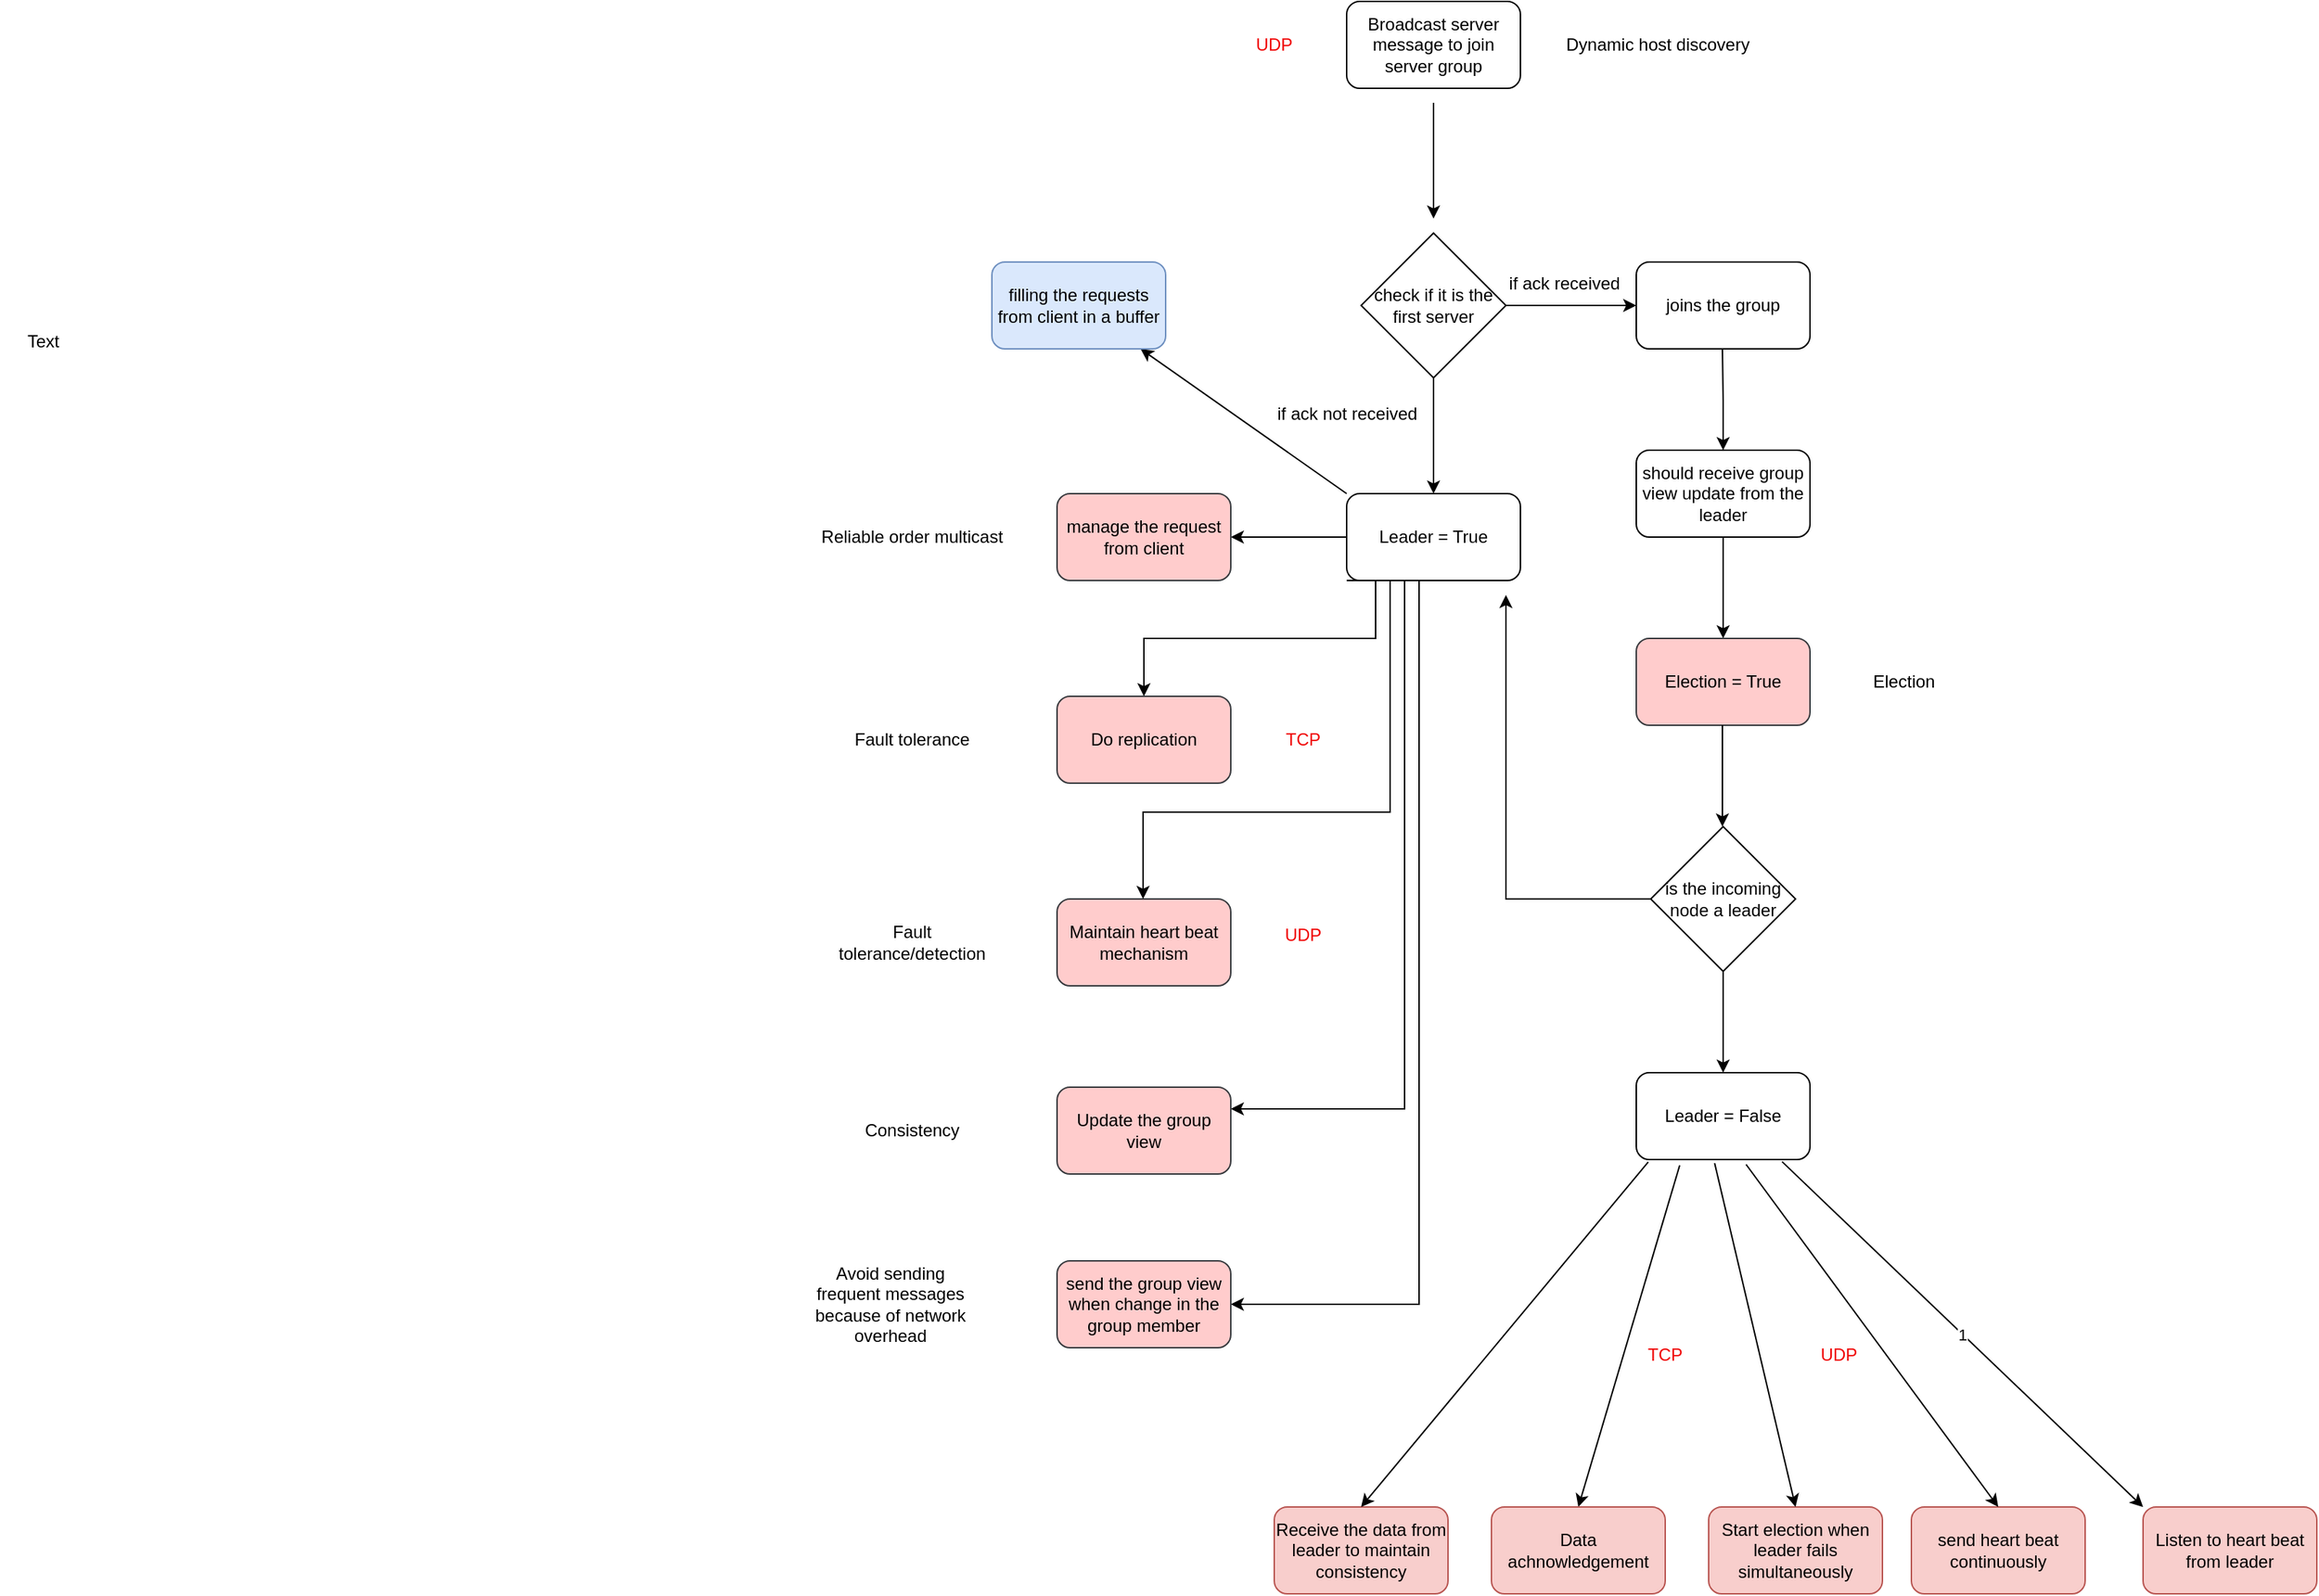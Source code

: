 <mxfile version="25.0.3">
  <diagram name="Page-1" id="oN9ZecGQS7CfBxAAvf_N">
    <mxGraphModel dx="1505" dy="345" grid="1" gridSize="10" guides="1" tooltips="1" connect="1" arrows="1" fold="1" page="1" pageScale="1" pageWidth="850" pageHeight="1100" math="0" shadow="0">
      <root>
        <mxCell id="0" />
        <mxCell id="1" parent="0" />
        <mxCell id="jPTQ-v7icGIQt5V4qH2C-7" style="edgeStyle=orthogonalEdgeStyle;rounded=0;orthogonalLoop=1;jettySize=auto;html=1;" parent="1" source="jPTQ-v7icGIQt5V4qH2C-1" edge="1">
          <mxGeometry relative="1" as="geometry">
            <mxPoint x="600" y="250" as="targetPoint" />
          </mxGeometry>
        </mxCell>
        <mxCell id="jPTQ-v7icGIQt5V4qH2C-8" style="edgeStyle=orthogonalEdgeStyle;rounded=0;orthogonalLoop=1;jettySize=auto;html=1;" parent="1" source="jPTQ-v7icGIQt5V4qH2C-1" edge="1">
          <mxGeometry relative="1" as="geometry">
            <mxPoint x="460" y="380" as="targetPoint" />
          </mxGeometry>
        </mxCell>
        <mxCell id="jPTQ-v7icGIQt5V4qH2C-1" value="check if it is the first server" style="rhombus;whiteSpace=wrap;html=1;" parent="1" vertex="1">
          <mxGeometry x="410" y="200" width="100" height="100" as="geometry" />
        </mxCell>
        <mxCell id="jPTQ-v7icGIQt5V4qH2C-6" style="edgeStyle=orthogonalEdgeStyle;rounded=0;orthogonalLoop=1;jettySize=auto;html=1;" parent="1" edge="1">
          <mxGeometry relative="1" as="geometry">
            <mxPoint x="460" y="190" as="targetPoint" />
            <mxPoint x="460" y="110" as="sourcePoint" />
          </mxGeometry>
        </mxCell>
        <mxCell id="jPTQ-v7icGIQt5V4qH2C-2" value="Broadcast server message to join server group" style="rounded=1;whiteSpace=wrap;html=1;" parent="1" vertex="1">
          <mxGeometry x="400" y="40" width="120" height="60" as="geometry" />
        </mxCell>
        <mxCell id="jPTQ-v7icGIQt5V4qH2C-9" value="if ack received" style="text;html=1;align=center;verticalAlign=middle;resizable=0;points=[];autosize=1;strokeColor=none;fillColor=none;" parent="1" vertex="1">
          <mxGeometry x="500" y="220" width="100" height="30" as="geometry" />
        </mxCell>
        <mxCell id="jPTQ-v7icGIQt5V4qH2C-10" value="if ack not received" style="text;html=1;align=center;verticalAlign=middle;resizable=0;points=[];autosize=1;strokeColor=none;fillColor=none;" parent="1" vertex="1">
          <mxGeometry x="340" y="310" width="120" height="30" as="geometry" />
        </mxCell>
        <mxCell id="jPTQ-v7icGIQt5V4qH2C-25" style="edgeStyle=orthogonalEdgeStyle;rounded=0;orthogonalLoop=1;jettySize=auto;html=1;" parent="1" source="jPTQ-v7icGIQt5V4qH2C-11" edge="1">
          <mxGeometry relative="1" as="geometry">
            <mxPoint x="320" y="410" as="targetPoint" />
          </mxGeometry>
        </mxCell>
        <mxCell id="LSmw9Tu9n5uxGZ2GdS0t-4" style="edgeStyle=orthogonalEdgeStyle;rounded=0;orthogonalLoop=1;jettySize=auto;html=1;entryX=1;entryY=0.25;entryDx=0;entryDy=0;" edge="1" parent="1" source="jPTQ-v7icGIQt5V4qH2C-11" target="LSmw9Tu9n5uxGZ2GdS0t-1">
          <mxGeometry relative="1" as="geometry">
            <Array as="points">
              <mxPoint x="440" y="805" />
            </Array>
          </mxGeometry>
        </mxCell>
        <mxCell id="LSmw9Tu9n5uxGZ2GdS0t-5" style="edgeStyle=orthogonalEdgeStyle;rounded=0;orthogonalLoop=1;jettySize=auto;html=1;entryX=1;entryY=0.5;entryDx=0;entryDy=0;" edge="1" parent="1" source="jPTQ-v7icGIQt5V4qH2C-11" target="LSmw9Tu9n5uxGZ2GdS0t-2">
          <mxGeometry relative="1" as="geometry">
            <Array as="points">
              <mxPoint x="450" y="940" />
            </Array>
          </mxGeometry>
        </mxCell>
        <mxCell id="jPTQ-v7icGIQt5V4qH2C-11" value="Leader = True" style="rounded=1;whiteSpace=wrap;html=1;" parent="1" vertex="1">
          <mxGeometry x="400" y="380" width="120" height="60" as="geometry" />
        </mxCell>
        <mxCell id="jPTQ-v7icGIQt5V4qH2C-12" value="joins the group" style="rounded=1;whiteSpace=wrap;html=1;" parent="1" vertex="1">
          <mxGeometry x="600" y="220" width="120" height="60" as="geometry" />
        </mxCell>
        <mxCell id="jPTQ-v7icGIQt5V4qH2C-13" style="edgeStyle=orthogonalEdgeStyle;rounded=0;orthogonalLoop=1;jettySize=auto;html=1;" parent="1" edge="1">
          <mxGeometry relative="1" as="geometry">
            <mxPoint x="660" y="350" as="targetPoint" />
            <mxPoint x="659.5" y="280" as="sourcePoint" />
          </mxGeometry>
        </mxCell>
        <mxCell id="jPTQ-v7icGIQt5V4qH2C-16" style="edgeStyle=orthogonalEdgeStyle;rounded=0;orthogonalLoop=1;jettySize=auto;html=1;" parent="1" source="jPTQ-v7icGIQt5V4qH2C-14" edge="1">
          <mxGeometry relative="1" as="geometry">
            <mxPoint x="660" y="480" as="targetPoint" />
          </mxGeometry>
        </mxCell>
        <mxCell id="jPTQ-v7icGIQt5V4qH2C-14" value="should receive group view update from the leader" style="rounded=1;whiteSpace=wrap;html=1;" parent="1" vertex="1">
          <mxGeometry x="600" y="350" width="120" height="60" as="geometry" />
        </mxCell>
        <mxCell id="jPTQ-v7icGIQt5V4qH2C-17" value="Election = True" style="rounded=1;whiteSpace=wrap;html=1;fillColor=#ffcccc;strokeColor=#36393d;" parent="1" vertex="1">
          <mxGeometry x="600" y="480" width="120" height="60" as="geometry" />
        </mxCell>
        <mxCell id="jPTQ-v7icGIQt5V4qH2C-18" style="edgeStyle=orthogonalEdgeStyle;rounded=0;orthogonalLoop=1;jettySize=auto;html=1;" parent="1" edge="1">
          <mxGeometry relative="1" as="geometry">
            <mxPoint x="659.5" y="610" as="targetPoint" />
            <mxPoint x="659.5" y="540" as="sourcePoint" />
          </mxGeometry>
        </mxCell>
        <mxCell id="jPTQ-v7icGIQt5V4qH2C-21" style="edgeStyle=orthogonalEdgeStyle;rounded=0;orthogonalLoop=1;jettySize=auto;html=1;" parent="1" source="jPTQ-v7icGIQt5V4qH2C-19" edge="1">
          <mxGeometry relative="1" as="geometry">
            <mxPoint x="660" y="780" as="targetPoint" />
          </mxGeometry>
        </mxCell>
        <mxCell id="jPTQ-v7icGIQt5V4qH2C-19" value="is the incoming node a leader" style="rhombus;whiteSpace=wrap;html=1;" parent="1" vertex="1">
          <mxGeometry x="610" y="610" width="100" height="100" as="geometry" />
        </mxCell>
        <mxCell id="jPTQ-v7icGIQt5V4qH2C-23" value="Leader = False" style="rounded=1;whiteSpace=wrap;html=1;" parent="1" vertex="1">
          <mxGeometry x="600" y="780" width="120" height="60" as="geometry" />
        </mxCell>
        <mxCell id="jPTQ-v7icGIQt5V4qH2C-24" style="edgeStyle=orthogonalEdgeStyle;rounded=0;orthogonalLoop=1;jettySize=auto;html=1;" parent="1" source="jPTQ-v7icGIQt5V4qH2C-19" edge="1">
          <mxGeometry relative="1" as="geometry">
            <mxPoint x="510" y="450" as="targetPoint" />
            <Array as="points">
              <mxPoint x="510" y="660" />
            </Array>
          </mxGeometry>
        </mxCell>
        <mxCell id="jPTQ-v7icGIQt5V4qH2C-27" style="edgeStyle=orthogonalEdgeStyle;rounded=0;orthogonalLoop=1;jettySize=auto;html=1;exitX=0;exitY=1;exitDx=0;exitDy=0;" parent="1" source="jPTQ-v7icGIQt5V4qH2C-11" edge="1">
          <mxGeometry relative="1" as="geometry">
            <mxPoint x="260" y="520" as="targetPoint" />
            <mxPoint x="340" y="450" as="sourcePoint" />
            <Array as="points">
              <mxPoint x="420" y="440" />
              <mxPoint x="420" y="480" />
              <mxPoint x="260" y="480" />
            </Array>
          </mxGeometry>
        </mxCell>
        <mxCell id="jPTQ-v7icGIQt5V4qH2C-26" value="manage the request from client" style="rounded=1;whiteSpace=wrap;html=1;fillColor=#ffcccc;strokeColor=#36393d;" parent="1" vertex="1">
          <mxGeometry x="200" y="380" width="120" height="60" as="geometry" />
        </mxCell>
        <mxCell id="jPTQ-v7icGIQt5V4qH2C-28" value="Do replication" style="rounded=1;whiteSpace=wrap;html=1;fillColor=#ffcccc;strokeColor=#36393d;" parent="1" vertex="1">
          <mxGeometry x="200" y="520" width="120" height="60" as="geometry" />
        </mxCell>
        <mxCell id="Kqa7rKCuKnDpZmSYdbdC-1" value="Maintain heart beat mechanism" style="rounded=1;whiteSpace=wrap;html=1;fillColor=#ffcccc;strokeColor=#36393d;" parent="1" vertex="1">
          <mxGeometry x="200" y="660" width="120" height="60" as="geometry" />
        </mxCell>
        <mxCell id="Kqa7rKCuKnDpZmSYdbdC-2" style="edgeStyle=orthogonalEdgeStyle;rounded=0;orthogonalLoop=1;jettySize=auto;html=1;exitX=0.25;exitY=1;exitDx=0;exitDy=0;" parent="1" edge="1" source="jPTQ-v7icGIQt5V4qH2C-11">
          <mxGeometry relative="1" as="geometry">
            <mxPoint x="259.41" y="660" as="targetPoint" />
            <mxPoint x="259.41" y="580" as="sourcePoint" />
            <Array as="points">
              <mxPoint x="430" y="600" />
              <mxPoint x="259" y="600" />
            </Array>
          </mxGeometry>
        </mxCell>
        <mxCell id="LSmw9Tu9n5uxGZ2GdS0t-1" value="Update the group view" style="rounded=1;whiteSpace=wrap;html=1;fillColor=#ffcccc;strokeColor=#36393d;" vertex="1" parent="1">
          <mxGeometry x="200" y="790" width="120" height="60" as="geometry" />
        </mxCell>
        <mxCell id="LSmw9Tu9n5uxGZ2GdS0t-2" value="send the group view when change in the group member" style="rounded=1;whiteSpace=wrap;html=1;fillColor=#ffcccc;strokeColor=#36393d;" vertex="1" parent="1">
          <mxGeometry x="200" y="910" width="120" height="60" as="geometry" />
        </mxCell>
        <mxCell id="LSmw9Tu9n5uxGZ2GdS0t-6" value="Avoid sending frequent messages because of network overhead" style="text;html=1;align=center;verticalAlign=middle;whiteSpace=wrap;rounded=0;" vertex="1" parent="1">
          <mxGeometry x="30" y="925" width="110" height="30" as="geometry" />
        </mxCell>
        <mxCell id="LSmw9Tu9n5uxGZ2GdS0t-7" value="Reliable order multicast" style="text;html=1;align=center;verticalAlign=middle;whiteSpace=wrap;rounded=0;" vertex="1" parent="1">
          <mxGeometry y="395" width="200" height="30" as="geometry" />
        </mxCell>
        <mxCell id="LSmw9Tu9n5uxGZ2GdS0t-8" value="Fault tolerance" style="text;html=1;align=center;verticalAlign=middle;whiteSpace=wrap;rounded=0;" vertex="1" parent="1">
          <mxGeometry x="45" y="535" width="110" height="30" as="geometry" />
        </mxCell>
        <mxCell id="LSmw9Tu9n5uxGZ2GdS0t-9" value="Fault tolerance/detection" style="text;html=1;align=center;verticalAlign=middle;whiteSpace=wrap;rounded=0;" vertex="1" parent="1">
          <mxGeometry x="45" y="675" width="110" height="30" as="geometry" />
        </mxCell>
        <mxCell id="LSmw9Tu9n5uxGZ2GdS0t-10" value="Election" style="text;html=1;align=center;verticalAlign=middle;whiteSpace=wrap;rounded=0;" vertex="1" parent="1">
          <mxGeometry x="730" y="495" width="110" height="30" as="geometry" />
        </mxCell>
        <mxCell id="LSmw9Tu9n5uxGZ2GdS0t-11" value="Consistency" style="text;html=1;align=center;verticalAlign=middle;whiteSpace=wrap;rounded=0;" vertex="1" parent="1">
          <mxGeometry x="70" y="805" width="60" height="30" as="geometry" />
        </mxCell>
        <mxCell id="LSmw9Tu9n5uxGZ2GdS0t-12" value="Dynamic host discovery" style="text;html=1;align=center;verticalAlign=middle;whiteSpace=wrap;rounded=0;" vertex="1" parent="1">
          <mxGeometry x="550" y="55" width="130" height="30" as="geometry" />
        </mxCell>
        <mxCell id="LSmw9Tu9n5uxGZ2GdS0t-13" value="Text" style="text;html=1;align=center;verticalAlign=middle;whiteSpace=wrap;rounded=0;" vertex="1" parent="1">
          <mxGeometry x="-530" y="260" width="60" height="30" as="geometry" />
        </mxCell>
        <mxCell id="LSmw9Tu9n5uxGZ2GdS0t-14" value="Receive the data from leader to maintain consistency" style="rounded=1;whiteSpace=wrap;html=1;fillColor=#f8cecc;strokeColor=#b85450;" vertex="1" parent="1">
          <mxGeometry x="350" y="1080" width="120" height="60" as="geometry" />
        </mxCell>
        <mxCell id="LSmw9Tu9n5uxGZ2GdS0t-15" value="send heart beat continuously" style="rounded=1;whiteSpace=wrap;html=1;fillColor=#f8cecc;strokeColor=#b85450;" vertex="1" parent="1">
          <mxGeometry x="790" y="1080" width="120" height="60" as="geometry" />
        </mxCell>
        <mxCell id="LSmw9Tu9n5uxGZ2GdS0t-16" value="Listen to heart beat from leader" style="rounded=1;whiteSpace=wrap;html=1;fillColor=#f8cecc;strokeColor=#b85450;" vertex="1" parent="1">
          <mxGeometry x="950" y="1080" width="120" height="60" as="geometry" />
        </mxCell>
        <mxCell id="LSmw9Tu9n5uxGZ2GdS0t-18" value="" style="endArrow=classic;html=1;rounded=0;entryX=0.5;entryY=0;entryDx=0;entryDy=0;exitX=0.069;exitY=1.028;exitDx=0;exitDy=0;exitPerimeter=0;" edge="1" parent="1" source="jPTQ-v7icGIQt5V4qH2C-23" target="LSmw9Tu9n5uxGZ2GdS0t-14">
          <mxGeometry width="50" height="50" relative="1" as="geometry">
            <mxPoint x="480" y="930" as="sourcePoint" />
            <mxPoint x="530" y="880" as="targetPoint" />
          </mxGeometry>
        </mxCell>
        <mxCell id="LSmw9Tu9n5uxGZ2GdS0t-19" value="" style="endArrow=classic;html=1;rounded=0;entryX=0.5;entryY=0;entryDx=0;entryDy=0;exitX=0.632;exitY=1.056;exitDx=0;exitDy=0;exitPerimeter=0;" edge="1" parent="1" source="jPTQ-v7icGIQt5V4qH2C-23" target="LSmw9Tu9n5uxGZ2GdS0t-15">
          <mxGeometry width="50" height="50" relative="1" as="geometry">
            <mxPoint x="655" y="840" as="sourcePoint" />
            <mxPoint x="445" y="1070" as="targetPoint" />
          </mxGeometry>
        </mxCell>
        <mxCell id="LSmw9Tu9n5uxGZ2GdS0t-20" value="1" style="endArrow=classic;html=1;rounded=0;entryX=0;entryY=0;entryDx=0;entryDy=0;exitX=0.839;exitY=1.024;exitDx=0;exitDy=0;exitPerimeter=0;" edge="1" parent="1" source="jPTQ-v7icGIQt5V4qH2C-23" target="LSmw9Tu9n5uxGZ2GdS0t-16">
          <mxGeometry width="50" height="50" relative="1" as="geometry">
            <mxPoint x="825" y="840" as="sourcePoint" />
            <mxPoint x="750" y="1070" as="targetPoint" />
          </mxGeometry>
        </mxCell>
        <mxCell id="LSmw9Tu9n5uxGZ2GdS0t-21" value="Start election when leader fails simultaneously" style="rounded=1;whiteSpace=wrap;html=1;fillColor=#f8cecc;strokeColor=#b85450;" vertex="1" parent="1">
          <mxGeometry x="650" y="1080" width="120" height="60" as="geometry" />
        </mxCell>
        <mxCell id="LSmw9Tu9n5uxGZ2GdS0t-22" value="" style="endArrow=classic;html=1;rounded=0;entryX=0.5;entryY=0;entryDx=0;entryDy=0;exitX=0.451;exitY=1.042;exitDx=0;exitDy=0;exitPerimeter=0;" edge="1" parent="1" source="jPTQ-v7icGIQt5V4qH2C-23" target="LSmw9Tu9n5uxGZ2GdS0t-21">
          <mxGeometry width="50" height="50" relative="1" as="geometry">
            <mxPoint x="625" y="840" as="sourcePoint" />
            <mxPoint x="730" y="1080" as="targetPoint" />
          </mxGeometry>
        </mxCell>
        <mxCell id="LSmw9Tu9n5uxGZ2GdS0t-23" value="&lt;font color=&quot;#f00505&quot;&gt;UDP&lt;/font&gt;" style="text;html=1;align=center;verticalAlign=middle;whiteSpace=wrap;rounded=0;" vertex="1" parent="1">
          <mxGeometry x="320" y="55" width="60" height="30" as="geometry" />
        </mxCell>
        <mxCell id="LSmw9Tu9n5uxGZ2GdS0t-24" value="&lt;font color=&quot;#f00505&quot;&gt;TCP&lt;/font&gt;" style="text;html=1;align=center;verticalAlign=middle;whiteSpace=wrap;rounded=0;" vertex="1" parent="1">
          <mxGeometry x="340" y="535" width="60" height="30" as="geometry" />
        </mxCell>
        <mxCell id="LSmw9Tu9n5uxGZ2GdS0t-25" value="&lt;font color=&quot;#f00505&quot;&gt;UDP&lt;/font&gt;" style="text;html=1;align=center;verticalAlign=middle;whiteSpace=wrap;rounded=0;" vertex="1" parent="1">
          <mxGeometry x="340" y="670" width="60" height="30" as="geometry" />
        </mxCell>
        <mxCell id="LSmw9Tu9n5uxGZ2GdS0t-28" value="" style="endArrow=classic;html=1;rounded=0;exitX=0;exitY=0;exitDx=0;exitDy=0;" edge="1" parent="1" source="jPTQ-v7icGIQt5V4qH2C-11" target="LSmw9Tu9n5uxGZ2GdS0t-29">
          <mxGeometry width="50" height="50" relative="1" as="geometry">
            <mxPoint x="330" y="500" as="sourcePoint" />
            <mxPoint x="230" y="110" as="targetPoint" />
          </mxGeometry>
        </mxCell>
        <mxCell id="LSmw9Tu9n5uxGZ2GdS0t-29" value="filling the requests from client in a buffer" style="rounded=1;whiteSpace=wrap;html=1;fillColor=#dae8fc;strokeColor=#6c8ebf;" vertex="1" parent="1">
          <mxGeometry x="155" y="220" width="120" height="60" as="geometry" />
        </mxCell>
        <mxCell id="LSmw9Tu9n5uxGZ2GdS0t-31" value="" style="endArrow=classic;html=1;rounded=0;entryX=0.5;entryY=0;entryDx=0;entryDy=0;" edge="1" parent="1" target="LSmw9Tu9n5uxGZ2GdS0t-32">
          <mxGeometry width="50" height="50" relative="1" as="geometry">
            <mxPoint x="630" y="844" as="sourcePoint" />
            <mxPoint x="1080" y="1080" as="targetPoint" />
          </mxGeometry>
        </mxCell>
        <mxCell id="LSmw9Tu9n5uxGZ2GdS0t-32" value="Data achnowledgement" style="rounded=1;whiteSpace=wrap;html=1;fillColor=#f8cecc;strokeColor=#b85450;" vertex="1" parent="1">
          <mxGeometry x="500" y="1080" width="120" height="60" as="geometry" />
        </mxCell>
        <mxCell id="LSmw9Tu9n5uxGZ2GdS0t-34" value="&lt;font color=&quot;#f00505&quot;&gt;TCP&lt;/font&gt;" style="text;html=1;align=center;verticalAlign=middle;whiteSpace=wrap;rounded=0;" vertex="1" parent="1">
          <mxGeometry x="590" y="960" width="60" height="30" as="geometry" />
        </mxCell>
        <mxCell id="LSmw9Tu9n5uxGZ2GdS0t-35" value="&lt;font color=&quot;#f00505&quot;&gt;UDP&lt;/font&gt;" style="text;html=1;align=center;verticalAlign=middle;whiteSpace=wrap;rounded=0;" vertex="1" parent="1">
          <mxGeometry x="710" y="960" width="60" height="30" as="geometry" />
        </mxCell>
      </root>
    </mxGraphModel>
  </diagram>
</mxfile>
